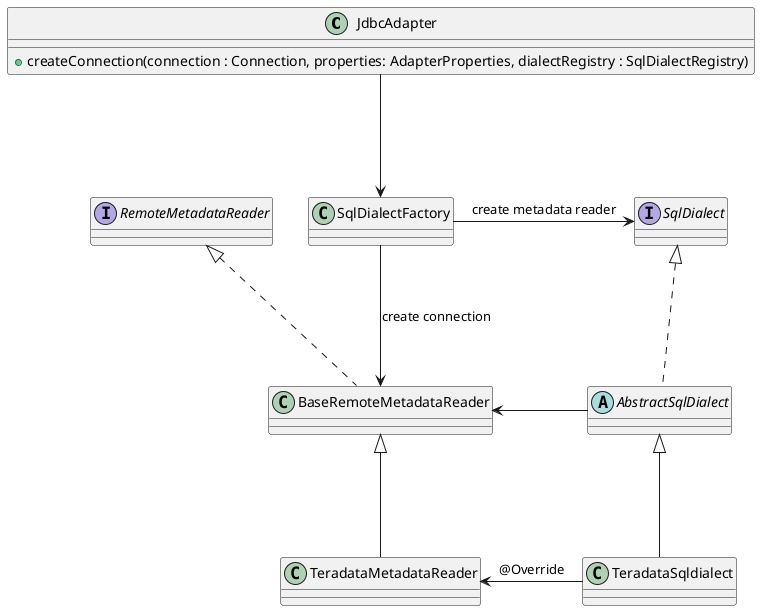 @startuml

class JdbcAdapter {
+createConnection(connection : Connection, properties: AdapterProperties, dialectRegistry : SqlDialectRegistry)
}

class SqlDialectFactory

interface RemoteMetadataReader

class BaseRemoteMetadataReader

class TeradataMetadataReader

interface SqlDialect

abstract class AbstractSqlDialect

class TeradataSqldialect

JdbcAdapter -d--> SqlDialectFactory
BaseRemoteMetadataReader .u..|> RemoteMetadataReader
TeradataMetadataReader -u--|>  BaseRemoteMetadataReader
SqlDialectFactory -r--> BaseRemoteMetadataReader : create connection
SqlDialectFactory -r--> SqlDialect : create metadata reader
AbstractSqlDialect .u..|> SqlDialect
AbstractSqlDialect -l--> BaseRemoteMetadataReader
TeradataSqldialect -l--> TeradataMetadataReader : @Override
TeradataSqldialect -u--|> AbstractSqlDialect

@enduml
